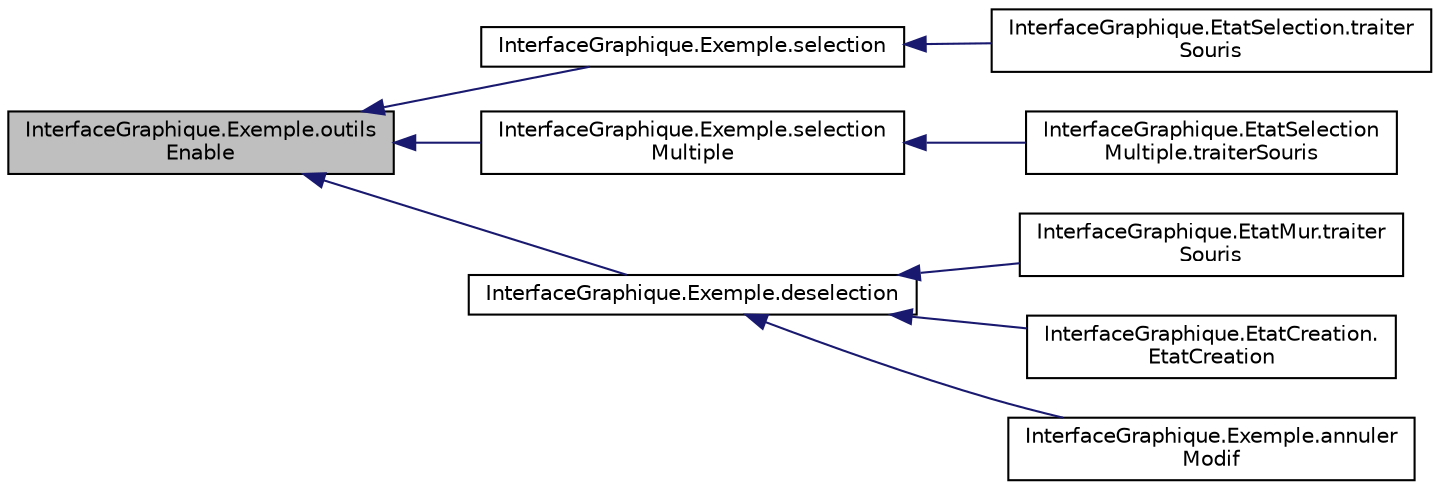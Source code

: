digraph "InterfaceGraphique.Exemple.outilsEnable"
{
  edge [fontname="Helvetica",fontsize="10",labelfontname="Helvetica",labelfontsize="10"];
  node [fontname="Helvetica",fontsize="10",shape=record];
  rankdir="LR";
  Node1 [label="InterfaceGraphique.Exemple.outils\lEnable",height=0.2,width=0.4,color="black", fillcolor="grey75", style="filled", fontcolor="black"];
  Node1 -> Node2 [dir="back",color="midnightblue",fontsize="10",style="solid",fontname="Helvetica"];
  Node2 [label="InterfaceGraphique.Exemple.selection",height=0.2,width=0.4,color="black", fillcolor="white", style="filled",URL="$d9/d14/class_interface_graphique_1_1_exemple.html#a39214a106bbd734975522c4f3e0ba574",tooltip="Gestion de la sélection d&#39;objet avec la souris. "];
  Node2 -> Node3 [dir="back",color="midnightblue",fontsize="10",style="solid",fontname="Helvetica"];
  Node3 [label="InterfaceGraphique.EtatSelection.traiter\lSouris",height=0.2,width=0.4,color="black", fillcolor="white", style="filled",URL="$db/d2c/class_interface_graphique_1_1_etat_selection.html#ab652a45f1af028c33d04d9d3026c130a",tooltip="Traiter le changement d&#39;état suite à une action du clavier. "];
  Node1 -> Node4 [dir="back",color="midnightblue",fontsize="10",style="solid",fontname="Helvetica"];
  Node4 [label="InterfaceGraphique.Exemple.selection\lMultiple",height=0.2,width=0.4,color="black", fillcolor="white", style="filled",URL="$d9/d14/class_interface_graphique_1_1_exemple.html#a0bd1e065a020ca6df4981933a1e549fb",tooltip="Sélection multiple avec un rectangle élastique. "];
  Node4 -> Node5 [dir="back",color="midnightblue",fontsize="10",style="solid",fontname="Helvetica"];
  Node5 [label="InterfaceGraphique.EtatSelection\lMultiple.traiterSouris",height=0.2,width=0.4,color="black", fillcolor="white", style="filled",URL="$df/d39/class_interface_graphique_1_1_etat_selection_multiple.html#aef3d940801458491f73fad1695495165",tooltip="Traiter le changement d&#39;état suite à une action du clavier. "];
  Node1 -> Node6 [dir="back",color="midnightblue",fontsize="10",style="solid",fontname="Helvetica"];
  Node6 [label="InterfaceGraphique.Exemple.deselection",height=0.2,width=0.4,color="black", fillcolor="white", style="filled",URL="$d9/d14/class_interface_graphique_1_1_exemple.html#afa882f37727088b58d69423a3f552966",tooltip="Désélectionne tous les objets. "];
  Node6 -> Node7 [dir="back",color="midnightblue",fontsize="10",style="solid",fontname="Helvetica"];
  Node7 [label="InterfaceGraphique.EtatMur.traiter\lSouris",height=0.2,width=0.4,color="black", fillcolor="white", style="filled",URL="$dd/dc0/class_interface_graphique_1_1_etat_mur.html#ad345e25c40089f391815883d2be612a9",tooltip="Traiter le changement d&#39;état suite à une action du clavier. "];
  Node6 -> Node8 [dir="back",color="midnightblue",fontsize="10",style="solid",fontname="Helvetica"];
  Node8 [label="InterfaceGraphique.EtatCreation.\lEtatCreation",height=0.2,width=0.4,color="black", fillcolor="white", style="filled",URL="$df/d0f/class_interface_graphique_1_1_etat_creation.html#ad93230fb3354192e7633def0943de325",tooltip="Constructeur par paramètre de l&#39;état. "];
  Node6 -> Node9 [dir="back",color="midnightblue",fontsize="10",style="solid",fontname="Helvetica"];
  Node9 [label="InterfaceGraphique.Exemple.annuler\lModif",height=0.2,width=0.4,color="black", fillcolor="white", style="filled",URL="$d9/d14/class_interface_graphique_1_1_exemple.html#a43fada27a48601af3624a49978c0e2bb"];
}
